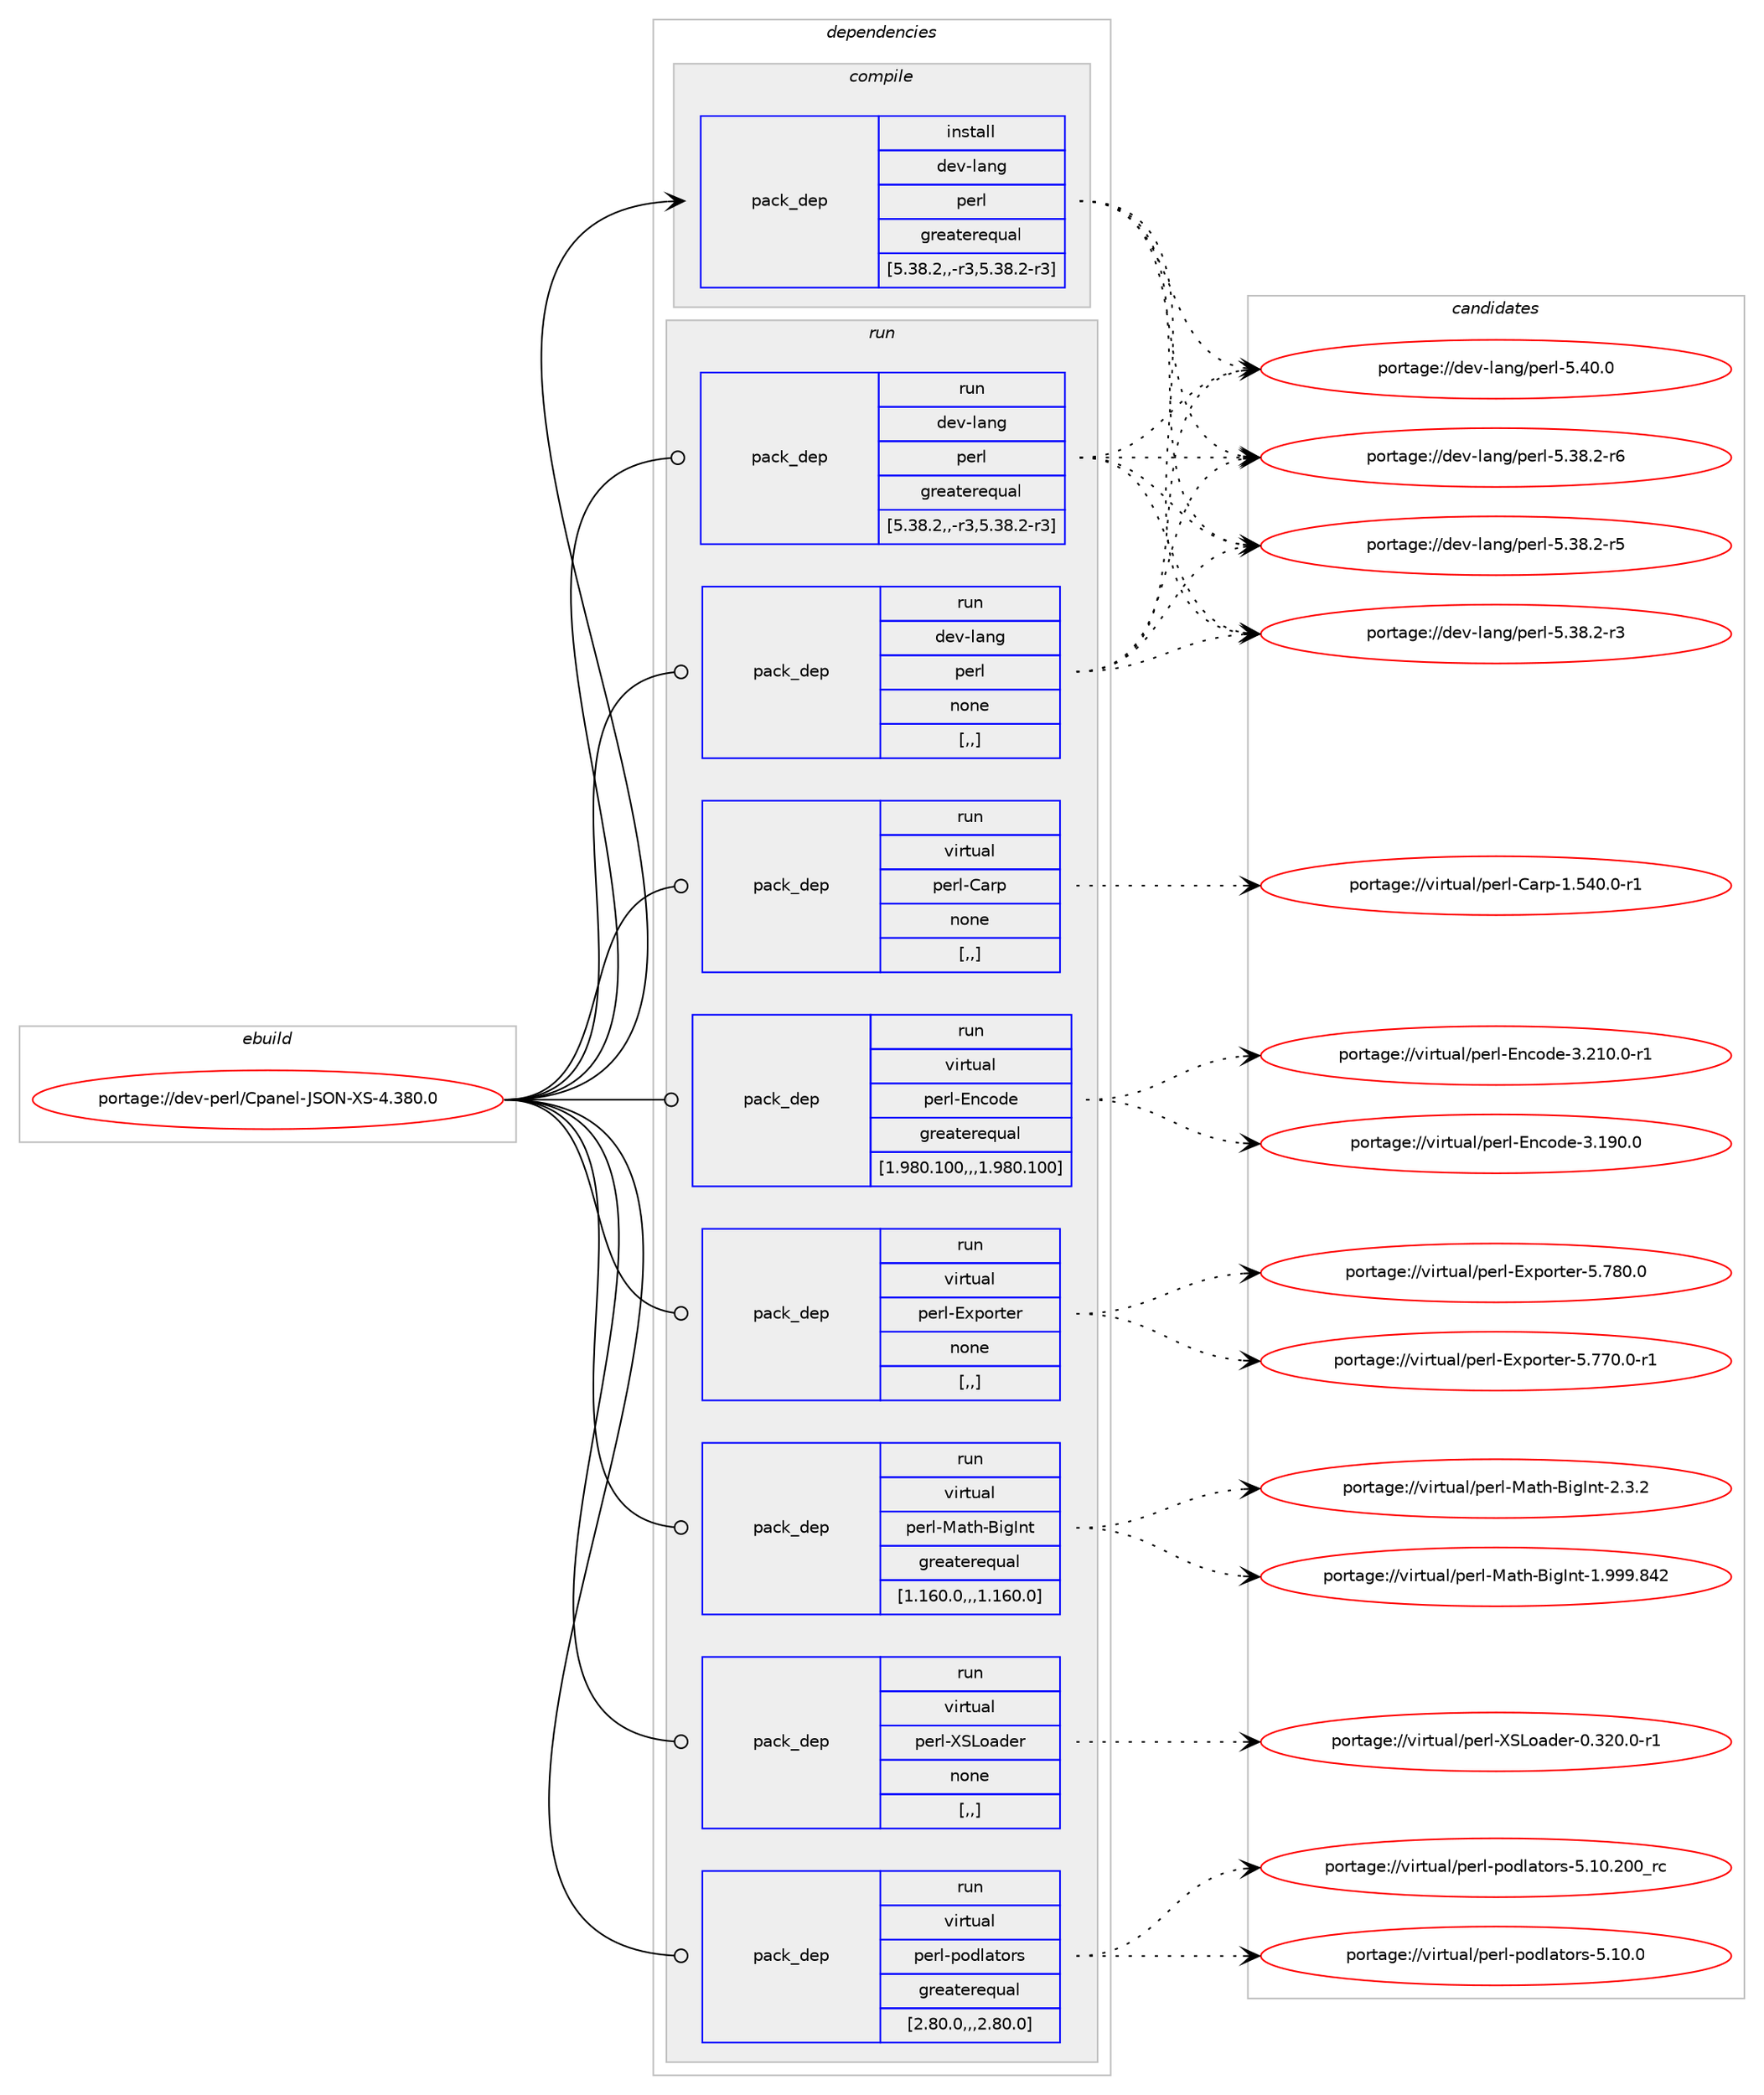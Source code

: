 digraph prolog {

# *************
# Graph options
# *************

newrank=true;
concentrate=true;
compound=true;
graph [rankdir=LR,fontname=Helvetica,fontsize=10,ranksep=1.5];#, ranksep=2.5, nodesep=0.2];
edge  [arrowhead=vee];
node  [fontname=Helvetica,fontsize=10];

# **********
# The ebuild
# **********

subgraph cluster_leftcol {
color=gray;
label=<<i>ebuild</i>>;
id [label="portage://dev-perl/Cpanel-JSON-XS-4.380.0", color=red, width=4, href="../dev-perl/Cpanel-JSON-XS-4.380.0.svg"];
}

# ****************
# The dependencies
# ****************

subgraph cluster_midcol {
color=gray;
label=<<i>dependencies</i>>;
subgraph cluster_compile {
fillcolor="#eeeeee";
style=filled;
label=<<i>compile</i>>;
subgraph pack96746 {
dependency127783 [label=<<TABLE BORDER="0" CELLBORDER="1" CELLSPACING="0" CELLPADDING="4" WIDTH="220"><TR><TD ROWSPAN="6" CELLPADDING="30">pack_dep</TD></TR><TR><TD WIDTH="110">install</TD></TR><TR><TD>dev-lang</TD></TR><TR><TD>perl</TD></TR><TR><TD>greaterequal</TD></TR><TR><TD>[5.38.2,,-r3,5.38.2-r3]</TD></TR></TABLE>>, shape=none, color=blue];
}
id:e -> dependency127783:w [weight=20,style="solid",arrowhead="vee"];
}
subgraph cluster_compileandrun {
fillcolor="#eeeeee";
style=filled;
label=<<i>compile and run</i>>;
}
subgraph cluster_run {
fillcolor="#eeeeee";
style=filled;
label=<<i>run</i>>;
subgraph pack96747 {
dependency127784 [label=<<TABLE BORDER="0" CELLBORDER="1" CELLSPACING="0" CELLPADDING="4" WIDTH="220"><TR><TD ROWSPAN="6" CELLPADDING="30">pack_dep</TD></TR><TR><TD WIDTH="110">run</TD></TR><TR><TD>dev-lang</TD></TR><TR><TD>perl</TD></TR><TR><TD>greaterequal</TD></TR><TR><TD>[5.38.2,,-r3,5.38.2-r3]</TD></TR></TABLE>>, shape=none, color=blue];
}
id:e -> dependency127784:w [weight=20,style="solid",arrowhead="odot"];
subgraph pack96748 {
dependency127785 [label=<<TABLE BORDER="0" CELLBORDER="1" CELLSPACING="0" CELLPADDING="4" WIDTH="220"><TR><TD ROWSPAN="6" CELLPADDING="30">pack_dep</TD></TR><TR><TD WIDTH="110">run</TD></TR><TR><TD>dev-lang</TD></TR><TR><TD>perl</TD></TR><TR><TD>none</TD></TR><TR><TD>[,,]</TD></TR></TABLE>>, shape=none, color=blue];
}
id:e -> dependency127785:w [weight=20,style="solid",arrowhead="odot"];
subgraph pack96749 {
dependency127786 [label=<<TABLE BORDER="0" CELLBORDER="1" CELLSPACING="0" CELLPADDING="4" WIDTH="220"><TR><TD ROWSPAN="6" CELLPADDING="30">pack_dep</TD></TR><TR><TD WIDTH="110">run</TD></TR><TR><TD>virtual</TD></TR><TR><TD>perl-Carp</TD></TR><TR><TD>none</TD></TR><TR><TD>[,,]</TD></TR></TABLE>>, shape=none, color=blue];
}
id:e -> dependency127786:w [weight=20,style="solid",arrowhead="odot"];
subgraph pack96750 {
dependency127787 [label=<<TABLE BORDER="0" CELLBORDER="1" CELLSPACING="0" CELLPADDING="4" WIDTH="220"><TR><TD ROWSPAN="6" CELLPADDING="30">pack_dep</TD></TR><TR><TD WIDTH="110">run</TD></TR><TR><TD>virtual</TD></TR><TR><TD>perl-Encode</TD></TR><TR><TD>greaterequal</TD></TR><TR><TD>[1.980.100,,,1.980.100]</TD></TR></TABLE>>, shape=none, color=blue];
}
id:e -> dependency127787:w [weight=20,style="solid",arrowhead="odot"];
subgraph pack96751 {
dependency127788 [label=<<TABLE BORDER="0" CELLBORDER="1" CELLSPACING="0" CELLPADDING="4" WIDTH="220"><TR><TD ROWSPAN="6" CELLPADDING="30">pack_dep</TD></TR><TR><TD WIDTH="110">run</TD></TR><TR><TD>virtual</TD></TR><TR><TD>perl-Exporter</TD></TR><TR><TD>none</TD></TR><TR><TD>[,,]</TD></TR></TABLE>>, shape=none, color=blue];
}
id:e -> dependency127788:w [weight=20,style="solid",arrowhead="odot"];
subgraph pack96752 {
dependency127789 [label=<<TABLE BORDER="0" CELLBORDER="1" CELLSPACING="0" CELLPADDING="4" WIDTH="220"><TR><TD ROWSPAN="6" CELLPADDING="30">pack_dep</TD></TR><TR><TD WIDTH="110">run</TD></TR><TR><TD>virtual</TD></TR><TR><TD>perl-Math-BigInt</TD></TR><TR><TD>greaterequal</TD></TR><TR><TD>[1.160.0,,,1.160.0]</TD></TR></TABLE>>, shape=none, color=blue];
}
id:e -> dependency127789:w [weight=20,style="solid",arrowhead="odot"];
subgraph pack96753 {
dependency127790 [label=<<TABLE BORDER="0" CELLBORDER="1" CELLSPACING="0" CELLPADDING="4" WIDTH="220"><TR><TD ROWSPAN="6" CELLPADDING="30">pack_dep</TD></TR><TR><TD WIDTH="110">run</TD></TR><TR><TD>virtual</TD></TR><TR><TD>perl-XSLoader</TD></TR><TR><TD>none</TD></TR><TR><TD>[,,]</TD></TR></TABLE>>, shape=none, color=blue];
}
id:e -> dependency127790:w [weight=20,style="solid",arrowhead="odot"];
subgraph pack96754 {
dependency127791 [label=<<TABLE BORDER="0" CELLBORDER="1" CELLSPACING="0" CELLPADDING="4" WIDTH="220"><TR><TD ROWSPAN="6" CELLPADDING="30">pack_dep</TD></TR><TR><TD WIDTH="110">run</TD></TR><TR><TD>virtual</TD></TR><TR><TD>perl-podlators</TD></TR><TR><TD>greaterequal</TD></TR><TR><TD>[2.80.0,,,2.80.0]</TD></TR></TABLE>>, shape=none, color=blue];
}
id:e -> dependency127791:w [weight=20,style="solid",arrowhead="odot"];
}
}

# **************
# The candidates
# **************

subgraph cluster_choices {
rank=same;
color=gray;
label=<<i>candidates</i>>;

subgraph choice96746 {
color=black;
nodesep=1;
choice10010111845108971101034711210111410845534652484648 [label="portage://dev-lang/perl-5.40.0", color=red, width=4,href="../dev-lang/perl-5.40.0.svg"];
choice100101118451089711010347112101114108455346515646504511454 [label="portage://dev-lang/perl-5.38.2-r6", color=red, width=4,href="../dev-lang/perl-5.38.2-r6.svg"];
choice100101118451089711010347112101114108455346515646504511453 [label="portage://dev-lang/perl-5.38.2-r5", color=red, width=4,href="../dev-lang/perl-5.38.2-r5.svg"];
choice100101118451089711010347112101114108455346515646504511451 [label="portage://dev-lang/perl-5.38.2-r3", color=red, width=4,href="../dev-lang/perl-5.38.2-r3.svg"];
dependency127783:e -> choice10010111845108971101034711210111410845534652484648:w [style=dotted,weight="100"];
dependency127783:e -> choice100101118451089711010347112101114108455346515646504511454:w [style=dotted,weight="100"];
dependency127783:e -> choice100101118451089711010347112101114108455346515646504511453:w [style=dotted,weight="100"];
dependency127783:e -> choice100101118451089711010347112101114108455346515646504511451:w [style=dotted,weight="100"];
}
subgraph choice96747 {
color=black;
nodesep=1;
choice10010111845108971101034711210111410845534652484648 [label="portage://dev-lang/perl-5.40.0", color=red, width=4,href="../dev-lang/perl-5.40.0.svg"];
choice100101118451089711010347112101114108455346515646504511454 [label="portage://dev-lang/perl-5.38.2-r6", color=red, width=4,href="../dev-lang/perl-5.38.2-r6.svg"];
choice100101118451089711010347112101114108455346515646504511453 [label="portage://dev-lang/perl-5.38.2-r5", color=red, width=4,href="../dev-lang/perl-5.38.2-r5.svg"];
choice100101118451089711010347112101114108455346515646504511451 [label="portage://dev-lang/perl-5.38.2-r3", color=red, width=4,href="../dev-lang/perl-5.38.2-r3.svg"];
dependency127784:e -> choice10010111845108971101034711210111410845534652484648:w [style=dotted,weight="100"];
dependency127784:e -> choice100101118451089711010347112101114108455346515646504511454:w [style=dotted,weight="100"];
dependency127784:e -> choice100101118451089711010347112101114108455346515646504511453:w [style=dotted,weight="100"];
dependency127784:e -> choice100101118451089711010347112101114108455346515646504511451:w [style=dotted,weight="100"];
}
subgraph choice96748 {
color=black;
nodesep=1;
choice10010111845108971101034711210111410845534652484648 [label="portage://dev-lang/perl-5.40.0", color=red, width=4,href="../dev-lang/perl-5.40.0.svg"];
choice100101118451089711010347112101114108455346515646504511454 [label="portage://dev-lang/perl-5.38.2-r6", color=red, width=4,href="../dev-lang/perl-5.38.2-r6.svg"];
choice100101118451089711010347112101114108455346515646504511453 [label="portage://dev-lang/perl-5.38.2-r5", color=red, width=4,href="../dev-lang/perl-5.38.2-r5.svg"];
choice100101118451089711010347112101114108455346515646504511451 [label="portage://dev-lang/perl-5.38.2-r3", color=red, width=4,href="../dev-lang/perl-5.38.2-r3.svg"];
dependency127785:e -> choice10010111845108971101034711210111410845534652484648:w [style=dotted,weight="100"];
dependency127785:e -> choice100101118451089711010347112101114108455346515646504511454:w [style=dotted,weight="100"];
dependency127785:e -> choice100101118451089711010347112101114108455346515646504511453:w [style=dotted,weight="100"];
dependency127785:e -> choice100101118451089711010347112101114108455346515646504511451:w [style=dotted,weight="100"];
}
subgraph choice96749 {
color=black;
nodesep=1;
choice118105114116117971084711210111410845679711411245494653524846484511449 [label="portage://virtual/perl-Carp-1.540.0-r1", color=red, width=4,href="../virtual/perl-Carp-1.540.0-r1.svg"];
dependency127786:e -> choice118105114116117971084711210111410845679711411245494653524846484511449:w [style=dotted,weight="100"];
}
subgraph choice96750 {
color=black;
nodesep=1;
choice118105114116117971084711210111410845691109911110010145514650494846484511449 [label="portage://virtual/perl-Encode-3.210.0-r1", color=red, width=4,href="../virtual/perl-Encode-3.210.0-r1.svg"];
choice11810511411611797108471121011141084569110991111001014551464957484648 [label="portage://virtual/perl-Encode-3.190.0", color=red, width=4,href="../virtual/perl-Encode-3.190.0.svg"];
dependency127787:e -> choice118105114116117971084711210111410845691109911110010145514650494846484511449:w [style=dotted,weight="100"];
dependency127787:e -> choice11810511411611797108471121011141084569110991111001014551464957484648:w [style=dotted,weight="100"];
}
subgraph choice96751 {
color=black;
nodesep=1;
choice118105114116117971084711210111410845691201121111141161011144553465556484648 [label="portage://virtual/perl-Exporter-5.780.0", color=red, width=4,href="../virtual/perl-Exporter-5.780.0.svg"];
choice1181051141161179710847112101114108456912011211111411610111445534655554846484511449 [label="portage://virtual/perl-Exporter-5.770.0-r1", color=red, width=4,href="../virtual/perl-Exporter-5.770.0-r1.svg"];
dependency127788:e -> choice118105114116117971084711210111410845691201121111141161011144553465556484648:w [style=dotted,weight="100"];
dependency127788:e -> choice1181051141161179710847112101114108456912011211111411610111445534655554846484511449:w [style=dotted,weight="100"];
}
subgraph choice96752 {
color=black;
nodesep=1;
choice1181051141161179710847112101114108457797116104456610510373110116455046514650 [label="portage://virtual/perl-Math-BigInt-2.3.2", color=red, width=4,href="../virtual/perl-Math-BigInt-2.3.2.svg"];
choice118105114116117971084711210111410845779711610445661051037311011645494657575746565250 [label="portage://virtual/perl-Math-BigInt-1.999.842", color=red, width=4,href="../virtual/perl-Math-BigInt-1.999.842.svg"];
dependency127789:e -> choice1181051141161179710847112101114108457797116104456610510373110116455046514650:w [style=dotted,weight="100"];
dependency127789:e -> choice118105114116117971084711210111410845779711610445661051037311011645494657575746565250:w [style=dotted,weight="100"];
}
subgraph choice96753 {
color=black;
nodesep=1;
choice1181051141161179710847112101114108458883761119710010111445484651504846484511449 [label="portage://virtual/perl-XSLoader-0.320.0-r1", color=red, width=4,href="../virtual/perl-XSLoader-0.320.0-r1.svg"];
dependency127790:e -> choice1181051141161179710847112101114108458883761119710010111445484651504846484511449:w [style=dotted,weight="100"];
}
subgraph choice96754 {
color=black;
nodesep=1;
choice118105114116117971084711210111410845112111100108971161111141154553464948465048489511499 [label="portage://virtual/perl-podlators-5.10.200_rc", color=red, width=4,href="../virtual/perl-podlators-5.10.200_rc.svg"];
choice1181051141161179710847112101114108451121111001089711611111411545534649484648 [label="portage://virtual/perl-podlators-5.10.0", color=red, width=4,href="../virtual/perl-podlators-5.10.0.svg"];
dependency127791:e -> choice118105114116117971084711210111410845112111100108971161111141154553464948465048489511499:w [style=dotted,weight="100"];
dependency127791:e -> choice1181051141161179710847112101114108451121111001089711611111411545534649484648:w [style=dotted,weight="100"];
}
}

}
